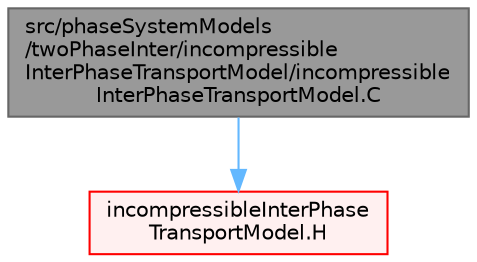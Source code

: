 digraph "src/phaseSystemModels/twoPhaseInter/incompressibleInterPhaseTransportModel/incompressibleInterPhaseTransportModel.C"
{
 // LATEX_PDF_SIZE
  bgcolor="transparent";
  edge [fontname=Helvetica,fontsize=10,labelfontname=Helvetica,labelfontsize=10];
  node [fontname=Helvetica,fontsize=10,shape=box,height=0.2,width=0.4];
  Node1 [id="Node000001",label="src/phaseSystemModels\l/twoPhaseInter/incompressible\lInterPhaseTransportModel/incompressible\lInterPhaseTransportModel.C",height=0.2,width=0.4,color="gray40", fillcolor="grey60", style="filled", fontcolor="black",tooltip=" "];
  Node1 -> Node2 [id="edge1_Node000001_Node000002",color="steelblue1",style="solid",tooltip=" "];
  Node2 [id="Node000002",label="incompressibleInterPhase\lTransportModel.H",height=0.2,width=0.4,color="red", fillcolor="#FFF0F0", style="filled",URL="$incompressibleInterPhaseTransportModel_8H.html",tooltip=" "];
}
